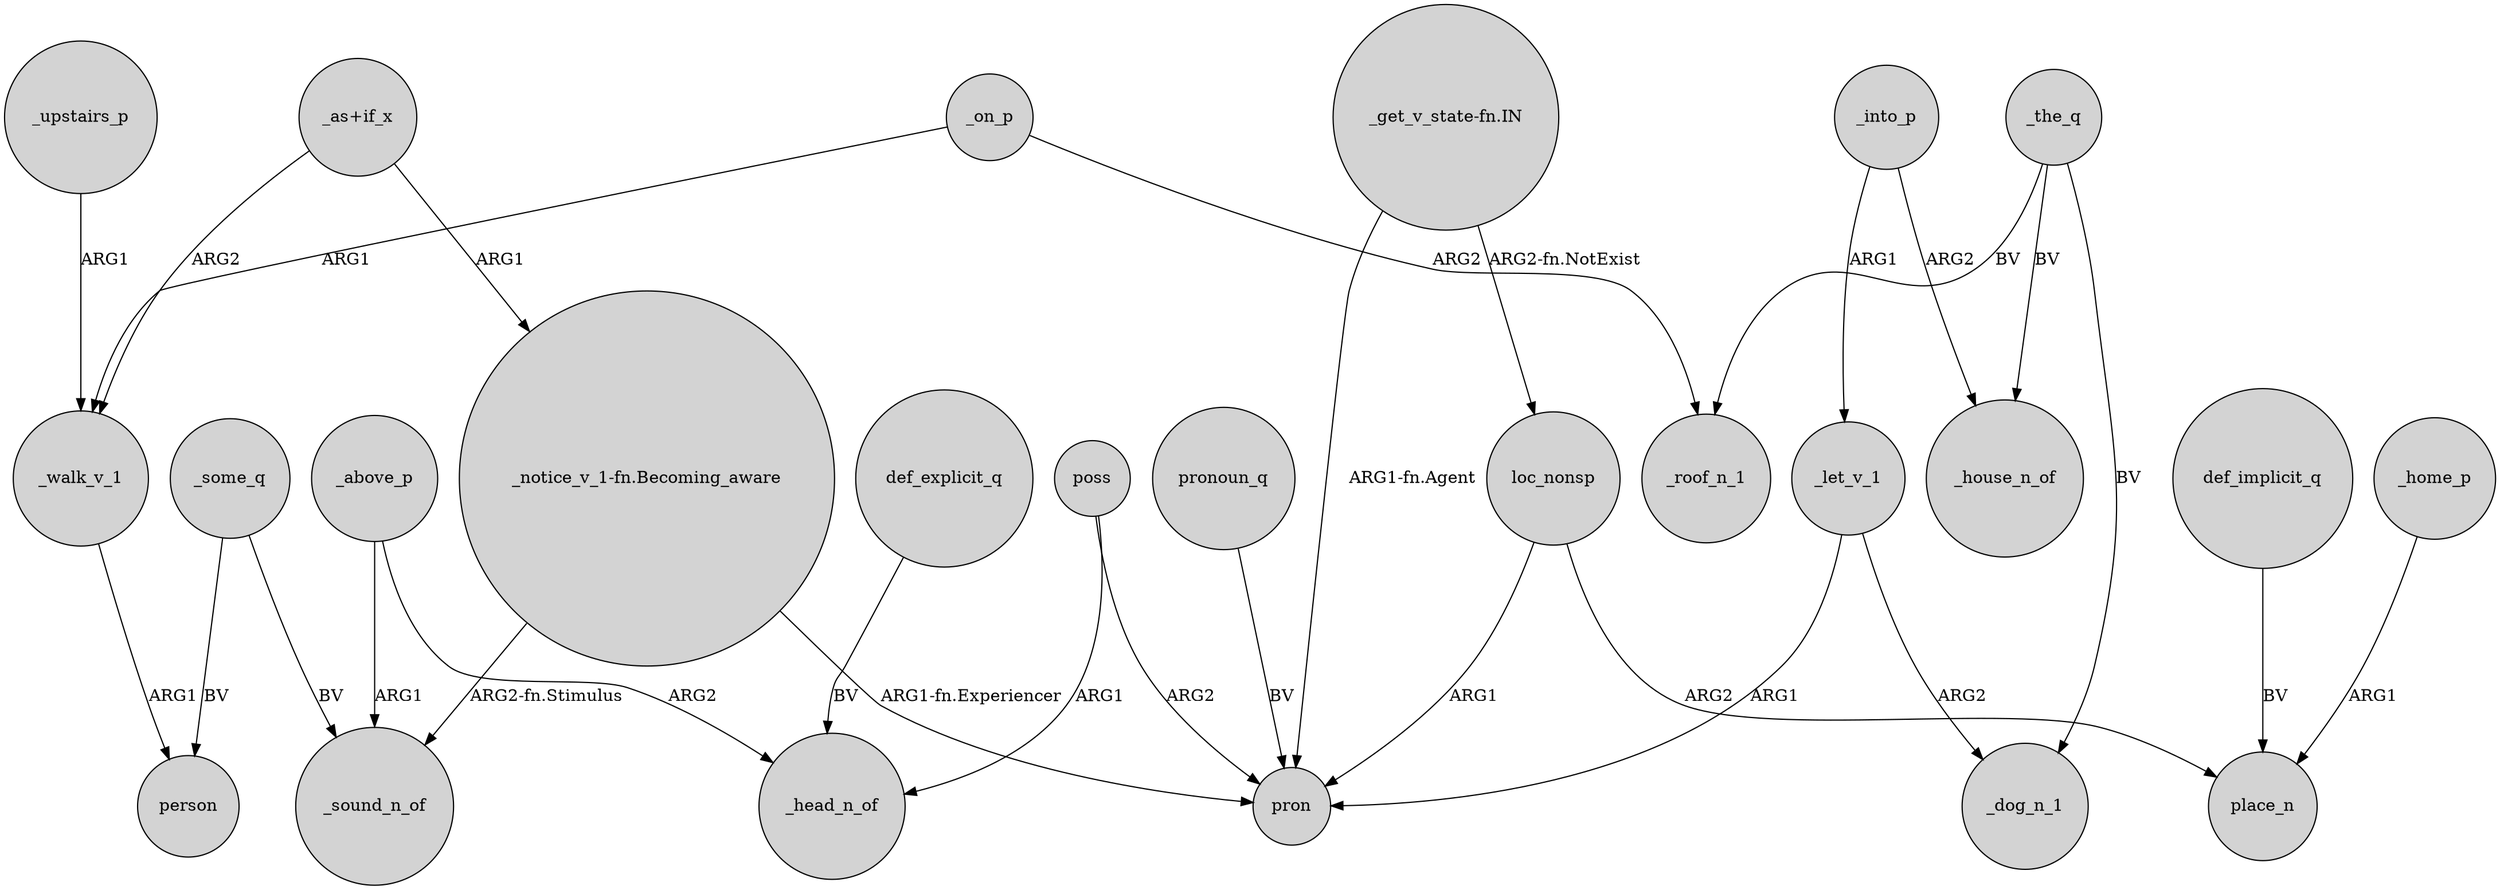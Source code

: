 digraph {
	node [shape=circle style=filled]
	"_as+if_x" -> _walk_v_1 [label=ARG2]
	"_notice_v_1-fn.Becoming_aware" -> pron [label="ARG1-fn.Experiencer"]
	_the_q -> _house_n_of [label=BV]
	poss -> _head_n_of [label=ARG1]
	_let_v_1 -> _dog_n_1 [label=ARG2]
	poss -> pron [label=ARG2]
	loc_nonsp -> pron [label=ARG1]
	_walk_v_1 -> person [label=ARG1]
	def_explicit_q -> _head_n_of [label=BV]
	_upstairs_p -> _walk_v_1 [label=ARG1]
	def_implicit_q -> place_n [label=BV]
	_the_q -> _roof_n_1 [label=BV]
	_some_q -> _sound_n_of [label=BV]
	pronoun_q -> pron [label=BV]
	"_as+if_x" -> "_notice_v_1-fn.Becoming_aware" [label=ARG1]
	_on_p -> _roof_n_1 [label=ARG2]
	_above_p -> _head_n_of [label=ARG2]
	_some_q -> person [label=BV]
	_into_p -> _house_n_of [label=ARG2]
	"_get_v_state-fn.IN" -> loc_nonsp [label="ARG2-fn.NotExist"]
	_on_p -> _walk_v_1 [label=ARG1]
	_let_v_1 -> pron [label=ARG1]
	_above_p -> _sound_n_of [label=ARG1]
	loc_nonsp -> place_n [label=ARG2]
	_the_q -> _dog_n_1 [label=BV]
	_into_p -> _let_v_1 [label=ARG1]
	_home_p -> place_n [label=ARG1]
	"_get_v_state-fn.IN" -> pron [label="ARG1-fn.Agent"]
	"_notice_v_1-fn.Becoming_aware" -> _sound_n_of [label="ARG2-fn.Stimulus"]
}
